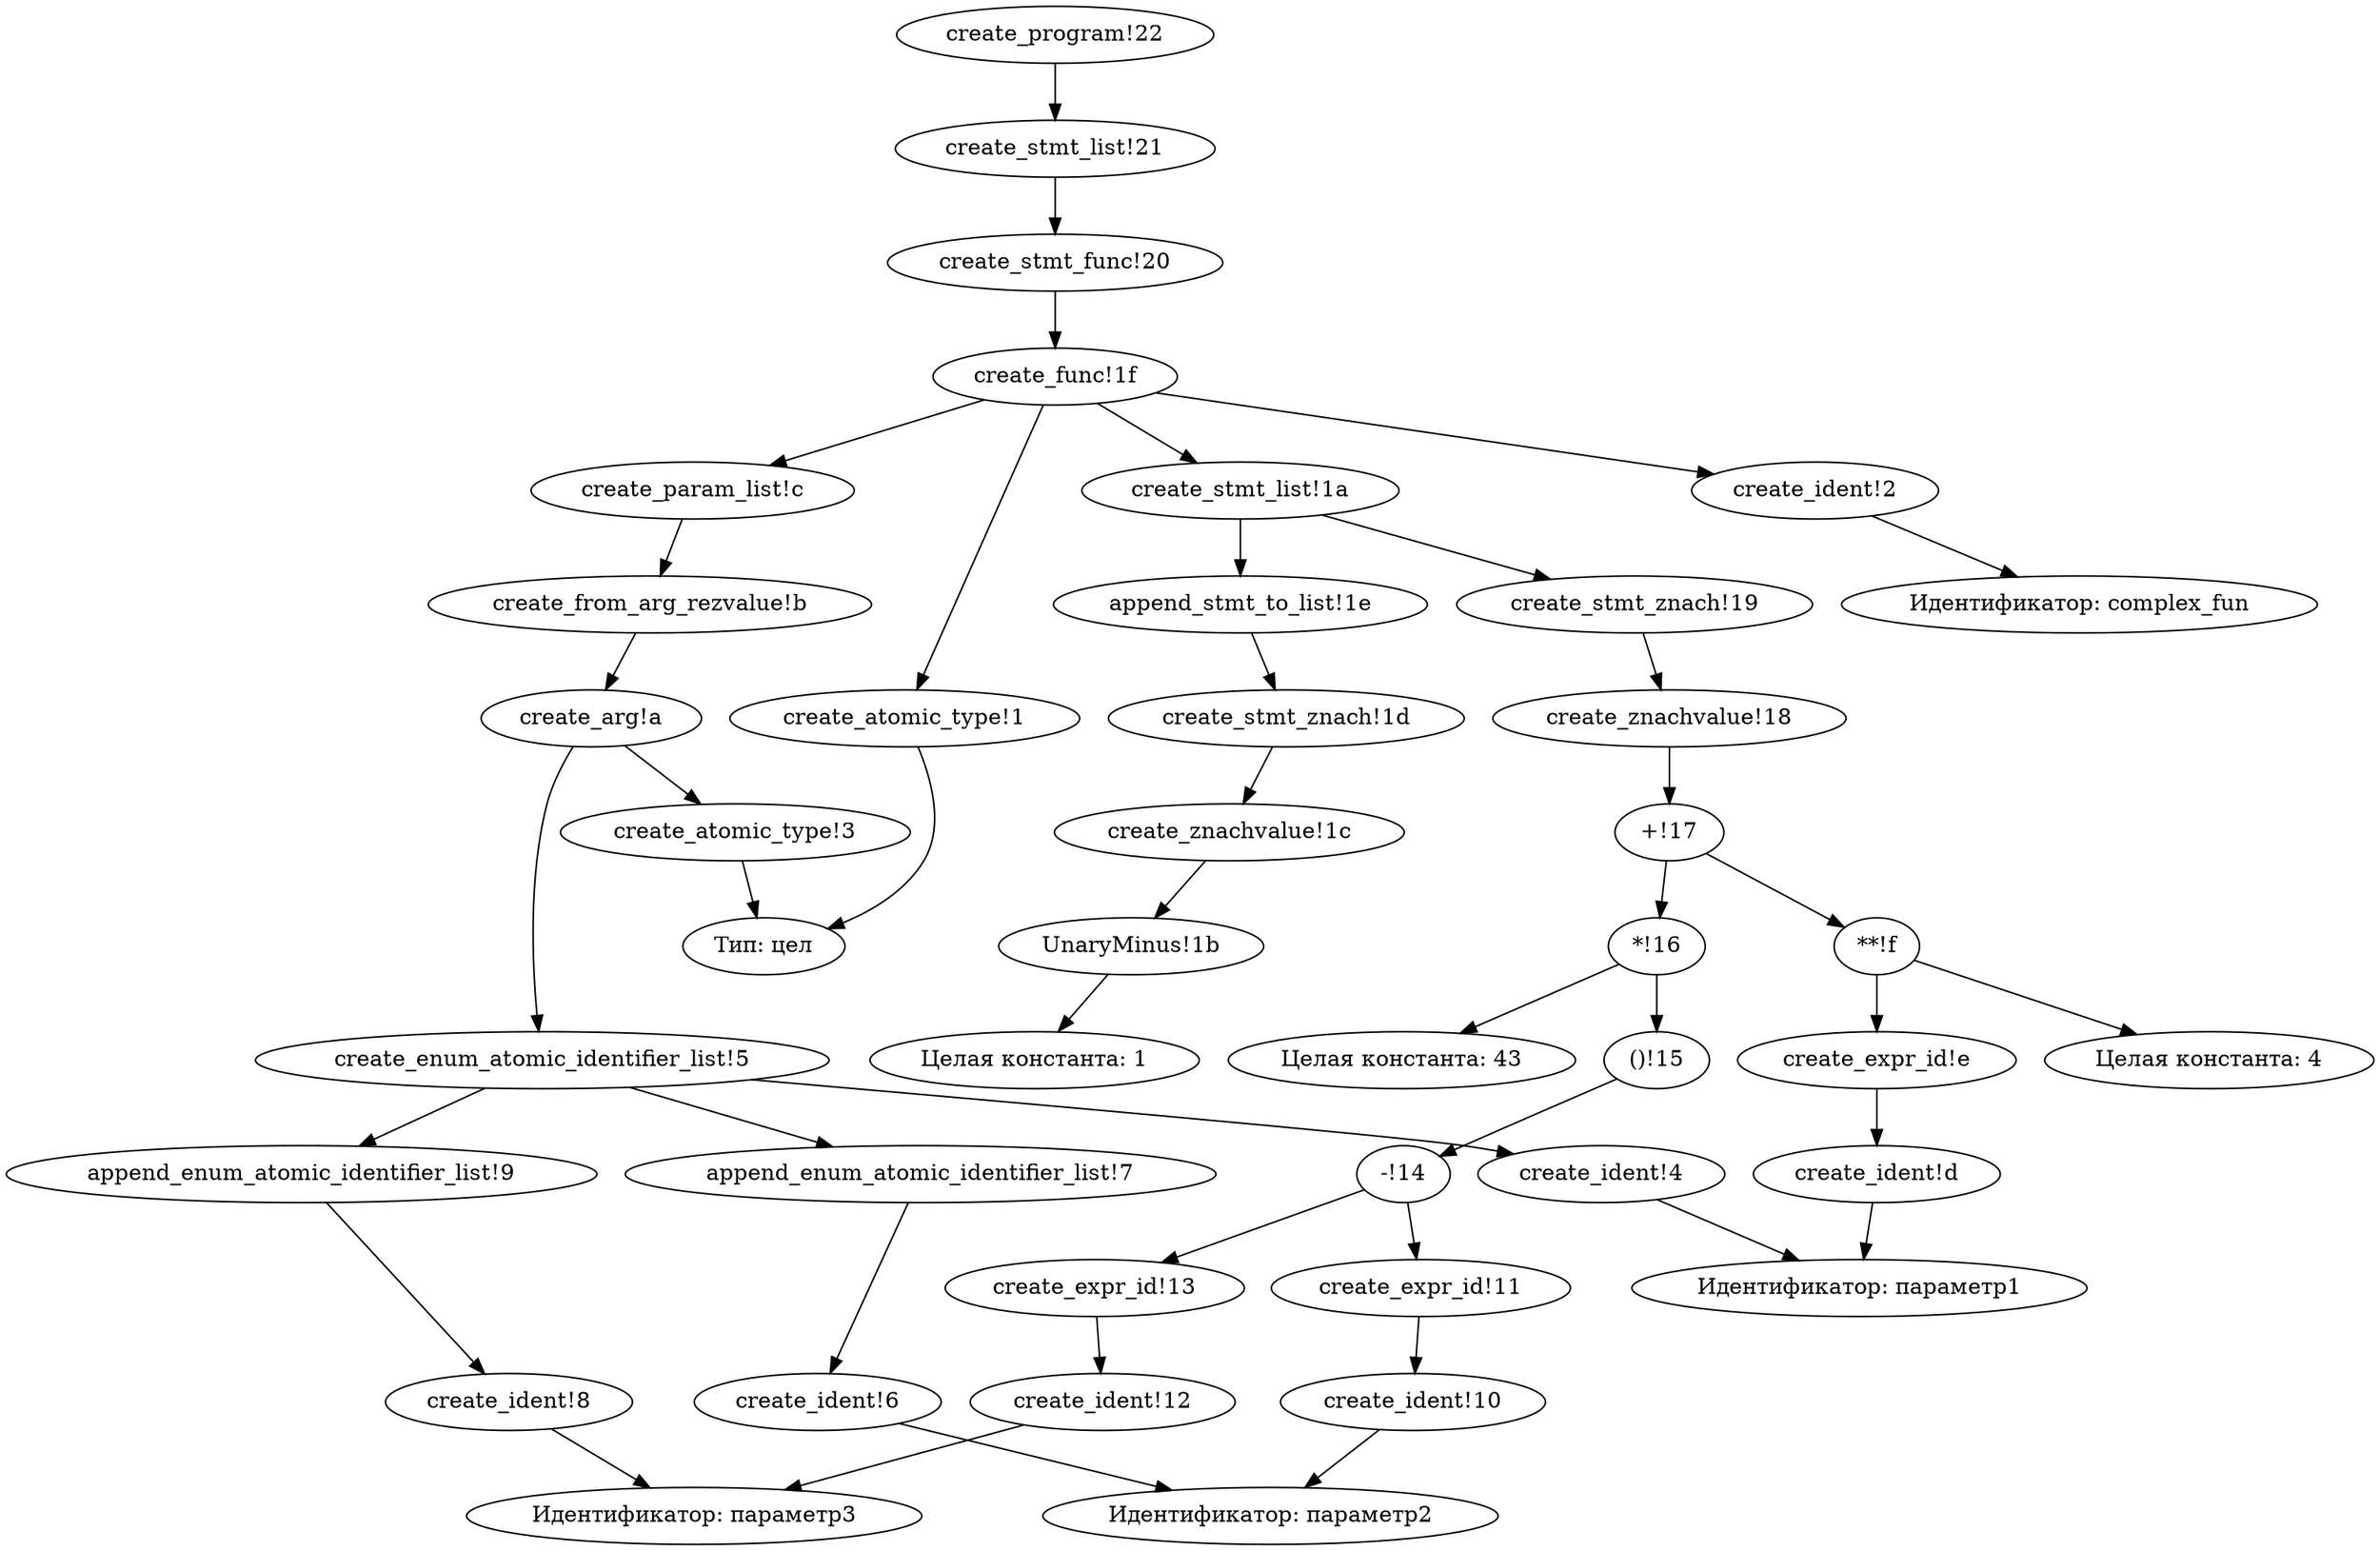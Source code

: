 digraph KumirTree {
"create_atomic_type!1" -> "Тип: цел";
"create_ident!2" -> "Идентификатор: complex_fun";
"create_atomic_type!3" -> "Тип: цел";
"create_ident!4" -> "Идентификатор: параметр1";
"create_enum_atomic_identifier_list!5" -> "create_ident!4";
"create_ident!6" -> "Идентификатор: параметр2";
"create_enum_atomic_identifier_list!5" -> "append_enum_atomic_identifier_list!7";
"append_enum_atomic_identifier_list!7" -> "create_ident!6";
"create_ident!8" -> "Идентификатор: параметр3";
"create_enum_atomic_identifier_list!5" -> "append_enum_atomic_identifier_list!9";
"append_enum_atomic_identifier_list!9" -> "create_ident!8";
"create_arg!a" -> "create_atomic_type!3";
"create_arg!a" -> "create_enum_atomic_identifier_list!5";
"create_from_arg_rezvalue!b" -> "create_arg!a";
"create_param_list!c" -> "create_from_arg_rezvalue!b";
"create_ident!d" -> "Идентификатор: параметр1";
"create_expr_id!e" -> "create_ident!d";
"**!f" -> "create_expr_id!e";
"**!f" -> "Целая константа: 4";
"create_ident!10" -> "Идентификатор: параметр2";
"create_expr_id!11" -> "create_ident!10";
"create_ident!12" -> "Идентификатор: параметр3";
"create_expr_id!13" -> "create_ident!12";
"-!14" -> "create_expr_id!11";
"-!14" -> "create_expr_id!13";
"()!15" -> "-!14";
"*!16" -> "()!15";
"*!16" -> "Целая константа: 43";
"+!17" -> "**!f";
"+!17" -> "*!16";
"create_znachvalue!18" -> "+!17";
"create_stmt_znach!19" -> "create_znachvalue!18";
"create_stmt_list!1a" -> "create_stmt_znach!19";
"UnaryMinus!1b" -> "Целая константа: 1";
"create_znachvalue!1c" -> "UnaryMinus!1b";
"create_stmt_znach!1d" -> "create_znachvalue!1c";
"create_stmt_list!1a" -> "append_stmt_to_list!1e";
"append_stmt_to_list!1e" -> "create_stmt_znach!1d";
"create_func!1f" -> "create_atomic_type!1";
"create_func!1f" -> "create_ident!2";
"create_func!1f" -> "create_param_list!c";
"create_func!1f" -> "create_stmt_list!1a";
"create_stmt_func!20" -> "create_func!1f";
"create_stmt_list!21" -> "create_stmt_func!20";
"create_program!22" -> "create_stmt_list!21";
 } 